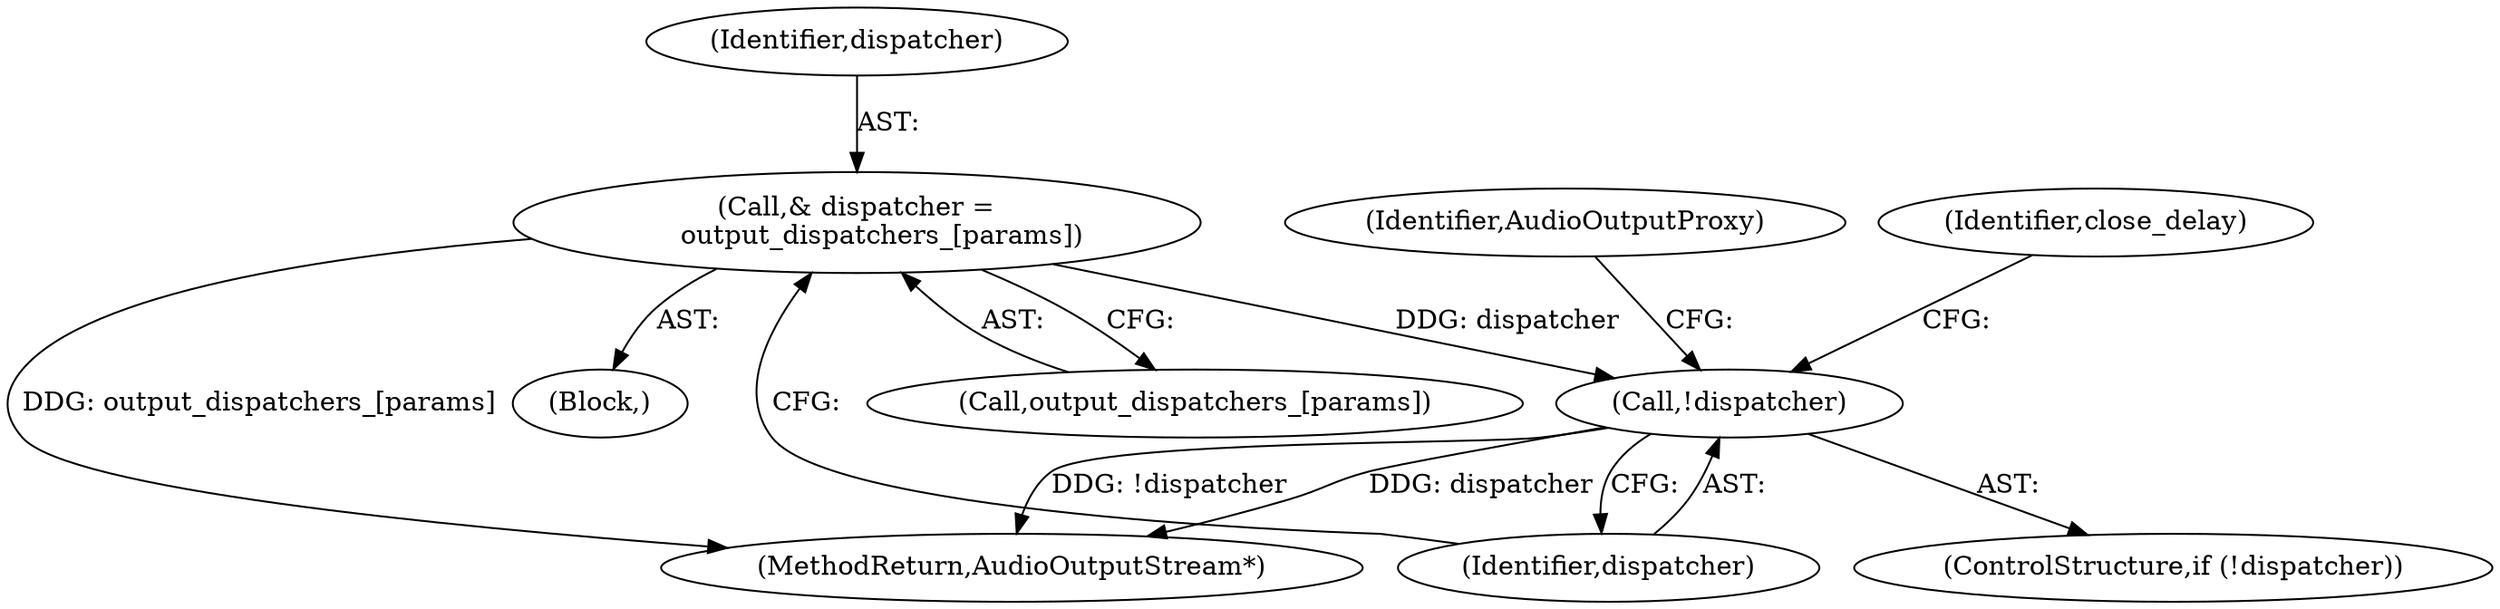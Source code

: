 digraph "0_Chrome_87190165c55bcf3eecd8824dd8d083f5e3236552@array" {
"1000106" [label="(Call,& dispatcher =\n      output_dispatchers_[params])"];
"1000112" [label="(Call,!dispatcher)"];
"1000107" [label="(Identifier,dispatcher)"];
"1000141" [label="(Identifier,AudioOutputProxy)"];
"1000113" [label="(Identifier,dispatcher)"];
"1000142" [label="(MethodReturn,AudioOutputStream*)"];
"1000117" [label="(Identifier,close_delay)"];
"1000102" [label="(Block,)"];
"1000108" [label="(Call,output_dispatchers_[params])"];
"1000111" [label="(ControlStructure,if (!dispatcher))"];
"1000106" [label="(Call,& dispatcher =\n      output_dispatchers_[params])"];
"1000112" [label="(Call,!dispatcher)"];
"1000106" -> "1000102"  [label="AST: "];
"1000106" -> "1000108"  [label="CFG: "];
"1000107" -> "1000106"  [label="AST: "];
"1000108" -> "1000106"  [label="AST: "];
"1000113" -> "1000106"  [label="CFG: "];
"1000106" -> "1000142"  [label="DDG: output_dispatchers_[params]"];
"1000106" -> "1000112"  [label="DDG: dispatcher"];
"1000112" -> "1000111"  [label="AST: "];
"1000112" -> "1000113"  [label="CFG: "];
"1000113" -> "1000112"  [label="AST: "];
"1000117" -> "1000112"  [label="CFG: "];
"1000141" -> "1000112"  [label="CFG: "];
"1000112" -> "1000142"  [label="DDG: !dispatcher"];
"1000112" -> "1000142"  [label="DDG: dispatcher"];
}
